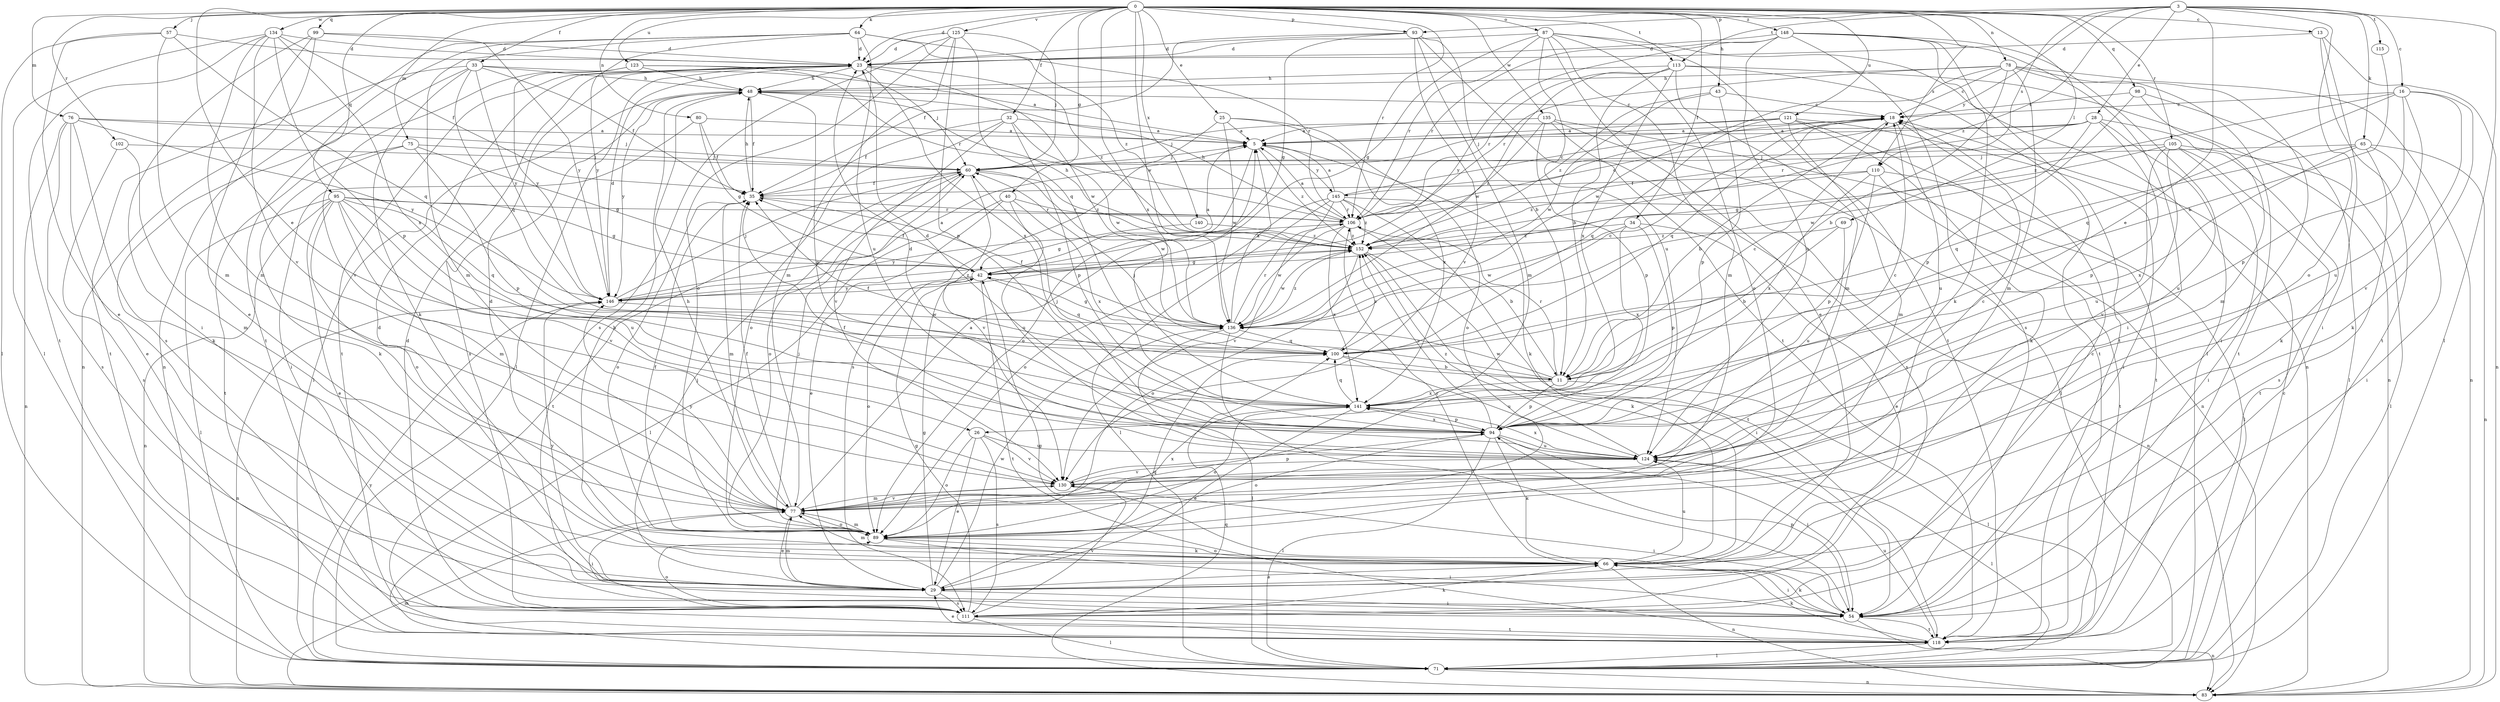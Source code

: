 strict digraph  {
0;
3;
5;
11;
13;
16;
18;
23;
25;
26;
28;
29;
32;
33;
34;
35;
40;
42;
43;
48;
54;
57;
60;
64;
65;
66;
69;
71;
75;
76;
77;
78;
80;
83;
87;
89;
93;
94;
95;
98;
99;
100;
102;
105;
106;
110;
111;
113;
115;
118;
121;
123;
124;
125;
130;
134;
135;
136;
140;
141;
145;
146;
148;
152;
0 -> 13  [label=c];
0 -> 23  [label=d];
0 -> 25  [label=e];
0 -> 26  [label=e];
0 -> 32  [label=f];
0 -> 33  [label=f];
0 -> 34  [label=f];
0 -> 40  [label=g];
0 -> 43  [label=h];
0 -> 57  [label=j];
0 -> 64  [label=k];
0 -> 69  [label=l];
0 -> 75  [label=m];
0 -> 76  [label=m];
0 -> 78  [label=n];
0 -> 80  [label=n];
0 -> 87  [label=o];
0 -> 93  [label=p];
0 -> 95  [label=q];
0 -> 98  [label=q];
0 -> 99  [label=q];
0 -> 102  [label=r];
0 -> 105  [label=r];
0 -> 106  [label=r];
0 -> 110  [label=s];
0 -> 113  [label=t];
0 -> 121  [label=u];
0 -> 123  [label=u];
0 -> 125  [label=v];
0 -> 134  [label=w];
0 -> 135  [label=w];
0 -> 136  [label=w];
0 -> 140  [label=x];
0 -> 141  [label=x];
0 -> 148  [label=z];
3 -> 16  [label=c];
3 -> 26  [label=e];
3 -> 28  [label=e];
3 -> 65  [label=k];
3 -> 71  [label=l];
3 -> 89  [label=o];
3 -> 93  [label=p];
3 -> 110  [label=s];
3 -> 113  [label=t];
3 -> 115  [label=t];
3 -> 145  [label=y];
3 -> 152  [label=z];
5 -> 60  [label=j];
5 -> 66  [label=k];
5 -> 89  [label=o];
5 -> 145  [label=y];
5 -> 152  [label=z];
11 -> 18  [label=c];
11 -> 35  [label=f];
11 -> 60  [label=j];
11 -> 71  [label=l];
11 -> 94  [label=p];
11 -> 106  [label=r];
11 -> 136  [label=w];
11 -> 141  [label=x];
13 -> 23  [label=d];
13 -> 54  [label=i];
13 -> 83  [label=n];
13 -> 118  [label=t];
16 -> 18  [label=c];
16 -> 66  [label=k];
16 -> 94  [label=p];
16 -> 100  [label=q];
16 -> 124  [label=u];
16 -> 130  [label=v];
16 -> 152  [label=z];
18 -> 5  [label=a];
18 -> 11  [label=b];
18 -> 100  [label=q];
18 -> 124  [label=u];
23 -> 48  [label=h];
23 -> 71  [label=l];
23 -> 118  [label=t];
23 -> 136  [label=w];
23 -> 141  [label=x];
23 -> 152  [label=z];
25 -> 5  [label=a];
25 -> 89  [label=o];
25 -> 111  [label=s];
25 -> 136  [label=w];
25 -> 141  [label=x];
26 -> 29  [label=e];
26 -> 89  [label=o];
26 -> 111  [label=s];
26 -> 124  [label=u];
26 -> 130  [label=v];
28 -> 5  [label=a];
28 -> 60  [label=j];
28 -> 66  [label=k];
28 -> 94  [label=p];
28 -> 106  [label=r];
28 -> 124  [label=u];
28 -> 136  [label=w];
29 -> 18  [label=c];
29 -> 23  [label=d];
29 -> 42  [label=g];
29 -> 54  [label=i];
29 -> 60  [label=j];
29 -> 77  [label=m];
29 -> 100  [label=q];
29 -> 111  [label=s];
29 -> 136  [label=w];
29 -> 146  [label=y];
32 -> 5  [label=a];
32 -> 35  [label=f];
32 -> 89  [label=o];
32 -> 94  [label=p];
32 -> 130  [label=v];
32 -> 136  [label=w];
33 -> 5  [label=a];
33 -> 35  [label=f];
33 -> 48  [label=h];
33 -> 66  [label=k];
33 -> 100  [label=q];
33 -> 111  [label=s];
33 -> 118  [label=t];
33 -> 146  [label=y];
34 -> 29  [label=e];
34 -> 94  [label=p];
34 -> 136  [label=w];
34 -> 141  [label=x];
34 -> 152  [label=z];
35 -> 48  [label=h];
35 -> 77  [label=m];
35 -> 89  [label=o];
35 -> 106  [label=r];
40 -> 29  [label=e];
40 -> 71  [label=l];
40 -> 106  [label=r];
40 -> 124  [label=u];
40 -> 141  [label=x];
42 -> 5  [label=a];
42 -> 35  [label=f];
42 -> 89  [label=o];
42 -> 100  [label=q];
42 -> 118  [label=t];
42 -> 146  [label=y];
43 -> 18  [label=c];
43 -> 94  [label=p];
43 -> 136  [label=w];
43 -> 152  [label=z];
48 -> 18  [label=c];
48 -> 35  [label=f];
48 -> 71  [label=l];
48 -> 94  [label=p];
48 -> 111  [label=s];
48 -> 146  [label=y];
54 -> 42  [label=g];
54 -> 66  [label=k];
54 -> 83  [label=n];
54 -> 94  [label=p];
54 -> 118  [label=t];
57 -> 23  [label=d];
57 -> 29  [label=e];
57 -> 71  [label=l];
57 -> 77  [label=m];
57 -> 100  [label=q];
60 -> 35  [label=f];
60 -> 89  [label=o];
60 -> 118  [label=t];
60 -> 130  [label=v];
60 -> 136  [label=w];
60 -> 152  [label=z];
64 -> 23  [label=d];
64 -> 77  [label=m];
64 -> 83  [label=n];
64 -> 106  [label=r];
64 -> 118  [label=t];
64 -> 124  [label=u];
64 -> 146  [label=y];
64 -> 152  [label=z];
65 -> 54  [label=i];
65 -> 60  [label=j];
65 -> 83  [label=n];
65 -> 100  [label=q];
65 -> 111  [label=s];
65 -> 141  [label=x];
66 -> 29  [label=e];
66 -> 48  [label=h];
66 -> 54  [label=i];
66 -> 77  [label=m];
66 -> 83  [label=n];
66 -> 89  [label=o];
66 -> 106  [label=r];
66 -> 124  [label=u];
69 -> 11  [label=b];
69 -> 124  [label=u];
69 -> 152  [label=z];
71 -> 18  [label=c];
71 -> 83  [label=n];
71 -> 146  [label=y];
75 -> 42  [label=g];
75 -> 60  [label=j];
75 -> 66  [label=k];
75 -> 94  [label=p];
75 -> 118  [label=t];
76 -> 5  [label=a];
76 -> 29  [label=e];
76 -> 60  [label=j];
76 -> 66  [label=k];
76 -> 83  [label=n];
76 -> 111  [label=s];
76 -> 146  [label=y];
77 -> 5  [label=a];
77 -> 29  [label=e];
77 -> 35  [label=f];
77 -> 48  [label=h];
77 -> 54  [label=i];
77 -> 89  [label=o];
77 -> 130  [label=v];
77 -> 141  [label=x];
77 -> 146  [label=y];
78 -> 11  [label=b];
78 -> 18  [label=c];
78 -> 48  [label=h];
78 -> 54  [label=i];
78 -> 77  [label=m];
78 -> 83  [label=n];
78 -> 106  [label=r];
78 -> 118  [label=t];
78 -> 136  [label=w];
80 -> 5  [label=a];
80 -> 35  [label=f];
80 -> 42  [label=g];
80 -> 54  [label=i];
83 -> 77  [label=m];
83 -> 100  [label=q];
87 -> 23  [label=d];
87 -> 29  [label=e];
87 -> 42  [label=g];
87 -> 77  [label=m];
87 -> 83  [label=n];
87 -> 89  [label=o];
87 -> 106  [label=r];
87 -> 118  [label=t];
87 -> 124  [label=u];
89 -> 23  [label=d];
89 -> 35  [label=f];
89 -> 54  [label=i];
89 -> 60  [label=j];
89 -> 66  [label=k];
89 -> 77  [label=m];
93 -> 11  [label=b];
93 -> 23  [label=d];
93 -> 35  [label=f];
93 -> 42  [label=g];
93 -> 77  [label=m];
93 -> 118  [label=t];
93 -> 130  [label=v];
94 -> 18  [label=c];
94 -> 23  [label=d];
94 -> 54  [label=i];
94 -> 60  [label=j];
94 -> 66  [label=k];
94 -> 71  [label=l];
94 -> 89  [label=o];
94 -> 124  [label=u];
94 -> 141  [label=x];
94 -> 152  [label=z];
95 -> 29  [label=e];
95 -> 42  [label=g];
95 -> 71  [label=l];
95 -> 77  [label=m];
95 -> 83  [label=n];
95 -> 89  [label=o];
95 -> 100  [label=q];
95 -> 106  [label=r];
95 -> 124  [label=u];
95 -> 130  [label=v];
98 -> 18  [label=c];
98 -> 71  [label=l];
98 -> 77  [label=m];
98 -> 94  [label=p];
99 -> 23  [label=d];
99 -> 29  [label=e];
99 -> 54  [label=i];
99 -> 83  [label=n];
99 -> 146  [label=y];
100 -> 11  [label=b];
100 -> 18  [label=c];
100 -> 124  [label=u];
100 -> 152  [label=z];
102 -> 60  [label=j];
102 -> 77  [label=m];
102 -> 111  [label=s];
105 -> 42  [label=g];
105 -> 54  [label=i];
105 -> 60  [label=j];
105 -> 71  [label=l];
105 -> 118  [label=t];
105 -> 124  [label=u];
105 -> 130  [label=v];
106 -> 5  [label=a];
106 -> 11  [label=b];
106 -> 18  [label=c];
106 -> 48  [label=h];
106 -> 136  [label=w];
106 -> 141  [label=x];
106 -> 146  [label=y];
106 -> 152  [label=z];
110 -> 35  [label=f];
110 -> 71  [label=l];
110 -> 94  [label=p];
110 -> 118  [label=t];
110 -> 141  [label=x];
110 -> 152  [label=z];
111 -> 23  [label=d];
111 -> 42  [label=g];
111 -> 66  [label=k];
111 -> 71  [label=l];
111 -> 89  [label=o];
111 -> 118  [label=t];
111 -> 130  [label=v];
113 -> 11  [label=b];
113 -> 48  [label=h];
113 -> 77  [label=m];
113 -> 83  [label=n];
113 -> 106  [label=r];
113 -> 118  [label=t];
113 -> 136  [label=w];
113 -> 141  [label=x];
115 -> 11  [label=b];
118 -> 29  [label=e];
118 -> 66  [label=k];
118 -> 71  [label=l];
118 -> 124  [label=u];
121 -> 5  [label=a];
121 -> 54  [label=i];
121 -> 60  [label=j];
121 -> 66  [label=k];
121 -> 77  [label=m];
121 -> 100  [label=q];
121 -> 118  [label=t];
123 -> 48  [label=h];
123 -> 60  [label=j];
123 -> 106  [label=r];
123 -> 130  [label=v];
123 -> 146  [label=y];
124 -> 35  [label=f];
124 -> 71  [label=l];
124 -> 130  [label=v];
124 -> 141  [label=x];
124 -> 152  [label=z];
125 -> 23  [label=d];
125 -> 60  [label=j];
125 -> 77  [label=m];
125 -> 89  [label=o];
125 -> 94  [label=p];
125 -> 100  [label=q];
125 -> 111  [label=s];
130 -> 18  [label=c];
130 -> 54  [label=i];
130 -> 77  [label=m];
130 -> 94  [label=p];
134 -> 23  [label=d];
134 -> 35  [label=f];
134 -> 71  [label=l];
134 -> 77  [label=m];
134 -> 94  [label=p];
134 -> 118  [label=t];
134 -> 130  [label=v];
134 -> 141  [label=x];
135 -> 5  [label=a];
135 -> 71  [label=l];
135 -> 83  [label=n];
135 -> 94  [label=p];
135 -> 111  [label=s];
135 -> 152  [label=z];
136 -> 5  [label=a];
136 -> 35  [label=f];
136 -> 42  [label=g];
136 -> 54  [label=i];
136 -> 71  [label=l];
136 -> 100  [label=q];
136 -> 106  [label=r];
136 -> 152  [label=z];
140 -> 42  [label=g];
140 -> 152  [label=z];
141 -> 23  [label=d];
141 -> 29  [label=e];
141 -> 89  [label=o];
141 -> 94  [label=p];
141 -> 100  [label=q];
145 -> 5  [label=a];
145 -> 18  [label=c];
145 -> 71  [label=l];
145 -> 83  [label=n];
145 -> 89  [label=o];
145 -> 106  [label=r];
145 -> 118  [label=t];
145 -> 130  [label=v];
145 -> 152  [label=z];
146 -> 5  [label=a];
146 -> 23  [label=d];
146 -> 60  [label=j];
146 -> 83  [label=n];
146 -> 136  [label=w];
146 -> 152  [label=z];
148 -> 23  [label=d];
148 -> 54  [label=i];
148 -> 66  [label=k];
148 -> 71  [label=l];
148 -> 106  [label=r];
148 -> 111  [label=s];
148 -> 118  [label=t];
148 -> 124  [label=u];
148 -> 146  [label=y];
152 -> 42  [label=g];
152 -> 48  [label=h];
152 -> 54  [label=i];
152 -> 66  [label=k];
152 -> 89  [label=o];
152 -> 136  [label=w];
}
